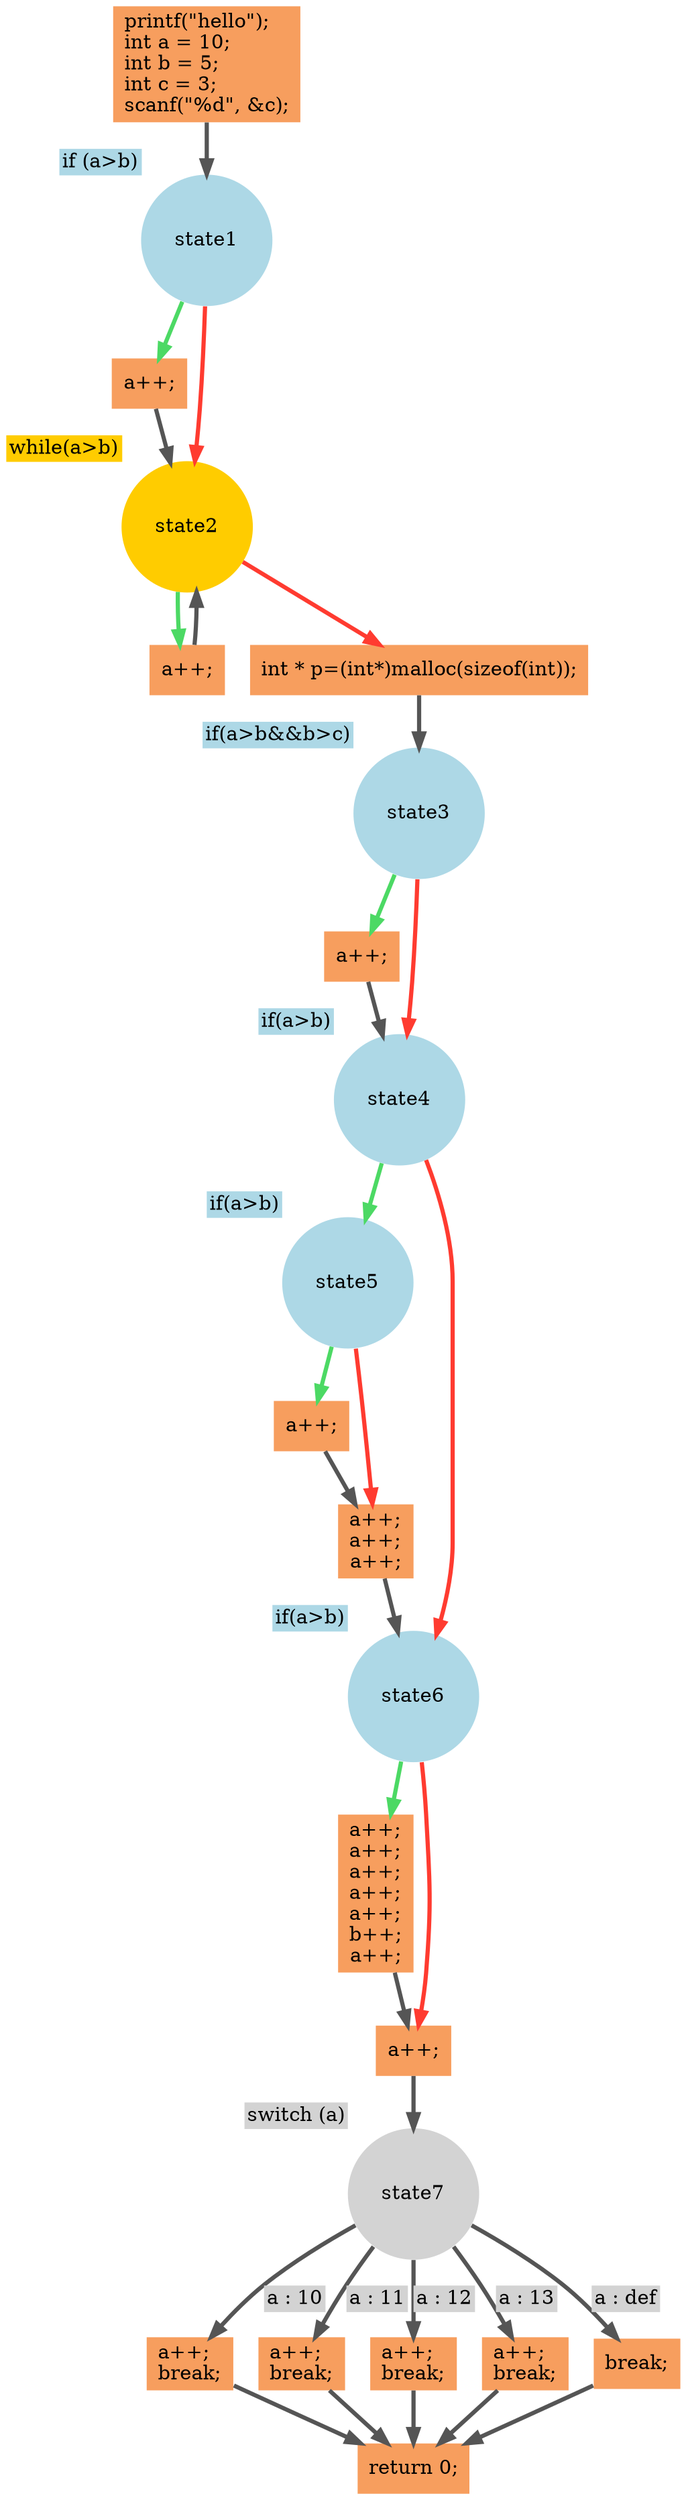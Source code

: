 digraph "FSM for 'main' function" {
Node0x12fddc0 [shape=record, color=transparent, style=filled, fillcolor="#F79e5e", label="{printf(\"hello\");\lint a = 10;\lint b = 5;\lint c = 3;\lscanf(\"%d\", &amp;c);}"];
Node0x12fddc1 [shape=circle, color=transparent, style=filled, fillcolor="#ADD8E6", label=state1, xlabel=<<TABLE BORDER="0" CELLBORDER="0" CELLSPACING="0"><TR><TD BGCOLOR="#ADD8E6" ALIGN="center">if (a&gt;b)</TD></TR></TABLE>>, fixedsize=true, width=1.3, height=1.3];
Node0x12fe6a0 [shape=record, color=transparent, style=filled, fillcolor="#F79e5e", label="{a++;}"];
Node0x12ff3f1 [shape=circle, color=transparent, style=filled, fillcolor="#FFCC00", label=state2, xlabel=<<TABLE BORDER="0" CELLBORDER="0" CELLSPACING="0"><TR><TD BGCOLOR="#FFCC00" ALIGN="center">while(a&gt;b)</TD></TR></TABLE>>, fixedsize=true, width=1.3, height=1.3];
Node0x12ff590 [shape=record, color=transparent, style=filled, fillcolor="#F79e5e", label="{a++;}"];
Node0x12ff5e0 [shape=record, color=transparent, style=filled, fillcolor="#F79e5e", label="{int * p=(int*)malloc(sizeof(int));}"];
Node0x12ff5e1 [shape=circle, color=transparent, style=filled, fillcolor="#ADD8E6", label=state3, xlabel=<<TABLE BORDER="0" CELLBORDER="0" CELLSPACING="0"><TR><TD BGCOLOR="#ADD8E6" ALIGN="center">if(a&gt;b&amp;&amp;b&gt;c)</TD></TR></TABLE>>, fixedsize=true, width=1.3, height=1.3];
Node0x1300bc0 [shape=record, color=transparent, style=filled, fillcolor="#F79e5e", label="{a++;}"];
Node0x1300911 [shape=circle, color=transparent, style=filled, fillcolor="#ADD8E6", label=state4, xlabel=<<TABLE BORDER="0" CELLBORDER="0" CELLSPACING="0"><TR><TD BGCOLOR="#ADD8E6" ALIGN="center">if(a&gt;b)</TD></TR></TABLE>>, fixedsize=true, width=1.3, height=1.3];
Node0x1301241 [shape=circle, color=transparent, style=filled, fillcolor="#ADD8E6", label=state5, xlabel=<<TABLE BORDER="0" CELLBORDER="0" CELLSPACING="0"><TR><TD BGCOLOR="#ADD8E6" ALIGN="center">if(a&gt;b)</TD></TR></TABLE>>, fixedsize=true, width=1.3, height=1.3];
Node0x1301500 [shape=record, color=transparent, style=filled, fillcolor="#F79e5e", label="{a++;}"];
Node0x1301550 [shape=record, color=transparent, style=filled, fillcolor="#F79e5e", label="{a++;\la++;\la++;}"];
Node0x1301291 [shape=circle, color=transparent, style=filled, fillcolor="#ADD8E6", label=state6, xlabel=<<TABLE BORDER="0" CELLBORDER="0" CELLSPACING="0"><TR><TD BGCOLOR="#ADD8E6" ALIGN="center">if(a&gt;b)</TD></TR></TABLE>>, fixedsize=true, width=1.3, height=1.3];
Node0x1301f20 [shape=record, color=transparent, style=filled, fillcolor="#F79e5e", label="{a++;\la++;\la++;\la++;\la++;\lb++;\la++;}"];
Node0x1301f70 [shape=record, color=transparent, style=filled, fillcolor="#F79e5e", label="{a++;}"];
Node0x1301f71 [shape=circle, color=transparent, style=filled, fillcolor="#D3D3D3", label=state7, xlabel=<<TABLE BORDER="0" CELLBORDER="0" CELLSPACING="0"><TR><TD BGCOLOR="#D3D3D3" ALIGN="center">switch (a)</TD></TR></TABLE>>, fixedsize=true, width=1.3, height=1.3];
Node0x1303230 [shape=record, color=transparent, style=filled, fillcolor="#F79e5e", label="{a++;\lbreak;}"];
Node0x13032b0 [shape=record, color=transparent, style=filled, fillcolor="#F79e5e", label="{a++;\lbreak;}"];
Node0x1303330 [shape=record, color=transparent, style=filled, fillcolor="#F79e5e", label="{a++;\lbreak;}"];
Node0x13033f0 [shape=record, color=transparent, style=filled, fillcolor="#F79e5e", label="{a++;\lbreak;}"];
Node0x13031e0 [shape=record, color=transparent, style=filled, fillcolor="#F79e5e", label="{break;}"];
Node0x13037b0 [shape=record, color=transparent, style=filled, fillcolor="#F79e5e", label="{return 0;}"];
Node0x12fddc0 -> Node0x12fddc1 [penwidth=3, color="#555555"];
Node0x12fe6a0 -> Node0x12ff3f1 [penwidth=3, color="#555555"];
Node0x12ff590 -> Node0x12ff3f1 [penwidth=3, color="#555555"];
Node0x12ff5e0 -> Node0x12ff5e1 [penwidth=3, color="#555555"];
Node0x1300bc0 -> Node0x1300911 [penwidth=3, color="#555555"];
Node0x1301500 -> Node0x1301550 [penwidth=3, color="#555555"];
Node0x1301550 -> Node0x1301291 [penwidth=3, color="#555555"];
Node0x1301f20 -> Node0x1301f70 [penwidth=3, color="#555555"];
Node0x1301f70 -> Node0x1301f71 [penwidth=3, color="#555555"];
Node0x1303230 -> Node0x13037b0 [penwidth=3, color="#555555"];
Node0x13032b0 -> Node0x13037b0 [penwidth=3, color="#555555"];
Node0x1303330 -> Node0x13037b0 [penwidth=3, color="#555555"];
Node0x13033f0 -> Node0x13037b0 [penwidth=3, color="#555555"];
Node0x13031e0 -> Node0x13037b0 [penwidth=3, color="#555555"];
Node0x12fddc1 -> Node0x12fe6a0 [color="#4CD964", penwidth=3];
Node0x12fddc1 -> Node0x12ff3f1 [color="#FF3B30", penwidth=3];
Node0x12ff3f1 -> Node0x12ff590 [color="#4CD964", penwidth=3];
Node0x12ff3f1 -> Node0x12ff5e0 [color="#FF3B30", penwidth=3];
Node0x12ff5e1 -> Node0x1300911 [color="#FF3B30", penwidth=3];
Node0x1300911 -> Node0x1301241 [color="#4CD964", penwidth=3];
Node0x1300911 -> Node0x1301291 [color="#FF3B30", penwidth=3];
Node0x1301241 -> Node0x1301500 [color="#4CD964", penwidth=3];
Node0x1301241 -> Node0x1301550 [color="#FF3B30", penwidth=3];
Node0x1301291 -> Node0x1301f20 [color="#4CD964", penwidth=3];
Node0x1301291 -> Node0x1301f70 [color="#FF3B30", penwidth=3];
Node0x1301f71 -> Node0x13031e0 [label=<<TABLE BORDER="0" CELLBORDER="0" CELLSPACING="0"><TR><TD BGCOLOR="#D3D3D3" ALIGN="center">a : def</TD></TR></TABLE>>, penwidth=3, color="#555555"];
Node0x1301f71 -> Node0x1303230 [label=<<TABLE BORDER="0" CELLBORDER="0" CELLSPACING="0"><TR><TD BGCOLOR="#D3D3D3" ALIGN="center">a : 10</TD></TR></TABLE>>, penwidth=3, color="#555555"];
Node0x1301f71 -> Node0x13032b0 [label=<<TABLE BORDER="0" CELLBORDER="0" CELLSPACING="0"><TR><TD BGCOLOR="#D3D3D3" ALIGN="center">a : 11</TD></TR></TABLE>>, penwidth=3, color="#555555"];
Node0x1301f71 -> Node0x1303330 [label=<<TABLE BORDER="0" CELLBORDER="0" CELLSPACING="0"><TR><TD BGCOLOR="#D3D3D3" ALIGN="center">a : 12</TD></TR></TABLE>>, penwidth=3, color="#555555"];
Node0x1301f71 -> Node0x13033f0 [label=<<TABLE BORDER="0" CELLBORDER="0" CELLSPACING="0"><TR><TD BGCOLOR="#D3D3D3" ALIGN="center">a : 13</TD></TR></TABLE>>, penwidth=3, color="#555555"];
Node0x12ff5e1 -> Node0x1300bc0 [color="#4CD964", penwidth=3];
}
